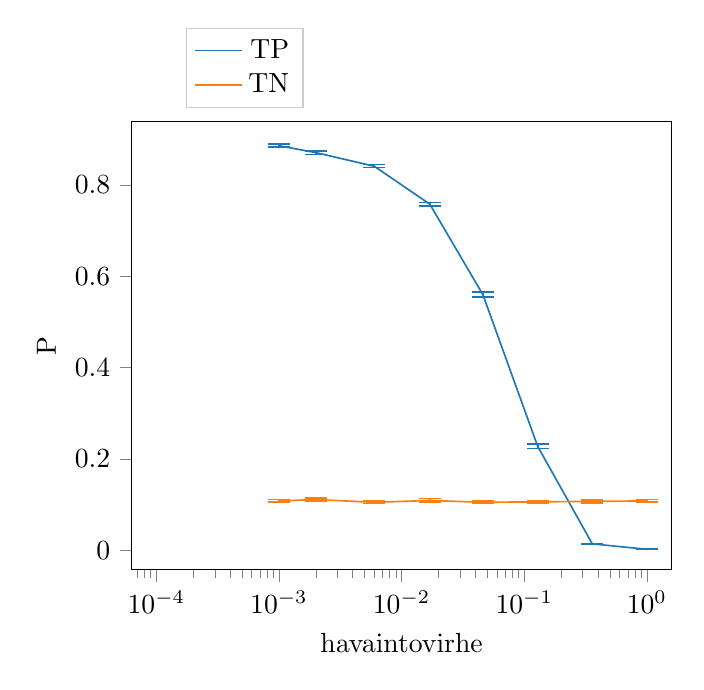 % This file was created by matplotlib2tikz v0.6.14.
\begin{tikzpicture}

\definecolor{color0}{rgb}{0.122,0.467,0.706}
\definecolor{color1}{rgb}{1,0.498,0.055}

\begin{axis}[
xlabel={havaintovirhe},
ylabel={P},
xmin=6.31e-05, xmax=1.585,
ymin=-0.043, ymax=0.939,
xmode=log,
tick align=outside,
tick pos=left,
x grid style={white!69.02!black},
y grid style={white!69.02!black}
,
legend entries={{TP},{TN}},
legend cell align={right},
legend style={draw=white!80.0!black},
legend style={at={(0.1,1.03)},anchor=south west}
]  % replace the ending bracket
\addlegendimage{no markers, color0}
\addlegendimage{no markers, color1}%]
\path [draw=color0, semithick] (axis cs:0.0,0.888)
--(axis cs:0.0,0.895);

\path [draw=color0, semithick] (axis cs:0.0,0.888)
--(axis cs:0.0,0.895);

\path [draw=color0, semithick] (axis cs:0.001,0.883)
--(axis cs:0.001,0.89);

\path [draw=color0, semithick] (axis cs:0.002,0.867)
--(axis cs:0.002,0.874);

\path [draw=color0, semithick] (axis cs:0.006,0.838)
--(axis cs:0.006,0.845);

\path [draw=color0, semithick] (axis cs:0.017,0.754)
--(axis cs:0.017,0.762);

\path [draw=color0, semithick] (axis cs:0.046,0.555)
--(axis cs:0.046,0.565);

\path [draw=color0, semithick] (axis cs:0.129,0.223)
--(axis cs:0.129,0.232);

\path [draw=color0, semithick] (axis cs:0.359,0.013)
--(axis cs:0.359,0.015);

\path [draw=color0, semithick] (axis cs:1,0.002)
--(axis cs:1,0.003);

\path [draw=color1, semithick] (axis cs:0.0,0.105)
--(axis cs:0.0,0.111);

\path [draw=color1, semithick] (axis cs:0.0,0.104)
--(axis cs:0.0,0.11);

\path [draw=color1, semithick] (axis cs:0.001,0.105)
--(axis cs:0.001,0.111);

\path [draw=color1, semithick] (axis cs:0.002,0.108)
--(axis cs:0.002,0.114);

\path [draw=color1, semithick] (axis cs:0.006,0.102)
--(axis cs:0.006,0.108);

\path [draw=color1, semithick] (axis cs:0.017,0.106)
--(axis cs:0.017,0.113);

\path [draw=color1, semithick] (axis cs:0.046,0.102)
--(axis cs:0.046,0.108);

\path [draw=color1, semithick] (axis cs:0.129,0.103)
--(axis cs:0.129,0.109);

\path [draw=color1, semithick] (axis cs:0.359,0.104)
--(axis cs:0.359,0.11);

\path [draw=color1, semithick] (axis cs:1,0.105)
--(axis cs:1,0.111);

\addplot [semithick, color0, mark=-, mark size=4, mark options={solid}, only marks, forget plot]
table {%
0.0 0.888
0.0 0.888
0.001 0.883
0.002 0.867
0.006 0.838
0.017 0.754
0.046 0.555
0.129 0.223
0.359 0.013
1 0.002
};
\addplot [semithick, color0, mark=-, mark size=4, mark options={solid}, only marks, forget plot]
table {%
0.0 0.895
0.0 0.895
0.001 0.89
0.002 0.874
0.006 0.845
0.017 0.762
0.046 0.565
0.129 0.232
0.359 0.015
1 0.003
};
\addplot [semithick, color1, mark=-, mark size=4, mark options={solid}, only marks, forget plot]
table {%
0.0 0.105
0.0 0.104
0.001 0.105
0.002 0.108
0.006 0.102
0.017 0.106
0.046 0.102
0.129 0.103
0.359 0.104
1 0.105
};
\addplot [semithick, color1, mark=-, mark size=4, mark options={solid}, only marks, forget plot]
table {%
0.0 0.111
0.0 0.11
0.001 0.111
0.002 0.114
0.006 0.108
0.017 0.113
0.046 0.108
0.129 0.109
0.359 0.11
1 0.111
};
\addplot [semithick, color0, forget plot]
table {%
0.0 0.891
0.0 0.891
0.001 0.886
0.002 0.871
0.006 0.841
0.017 0.758
0.046 0.56
0.129 0.227
0.359 0.014
1 0.002
};
\addplot [semithick, color1, forget plot]
table {%
0.0 0.108
0.0 0.107
0.001 0.108
0.002 0.111
0.006 0.105
0.017 0.109
0.046 0.105
0.129 0.106
0.359 0.107
1 0.108
};
\end{axis}

\end{tikzpicture}